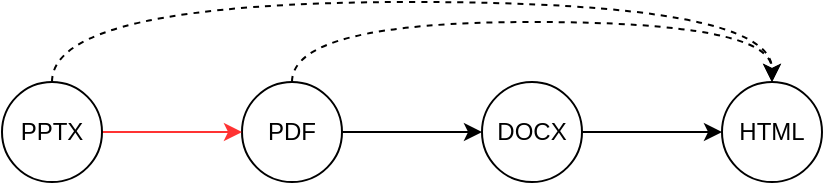 <mxfile version="24.5.3" type="device">
  <diagram name="Page-1" id="QqvW__qV0s_ZeggTukDy">
    <mxGraphModel dx="625" dy="364" grid="1" gridSize="10" guides="1" tooltips="1" connect="1" arrows="1" fold="1" page="1" pageScale="1" pageWidth="850" pageHeight="1100" math="0" shadow="0">
      <root>
        <mxCell id="0" />
        <mxCell id="9v4CRt2QclPeVUuelxVh-5" value="Main" parent="0" />
        <mxCell id="gi-Mt8ges2AlkVYHoamv-7" style="rounded=0;orthogonalLoop=1;jettySize=auto;html=1;" parent="9v4CRt2QclPeVUuelxVh-5" source="gi-Mt8ges2AlkVYHoamv-2" target="gi-Mt8ges2AlkVYHoamv-4" edge="1">
          <mxGeometry relative="1" as="geometry" />
        </mxCell>
        <mxCell id="hD5wZgxYILh6kKBeQBLH-1" style="edgeStyle=orthogonalEdgeStyle;rounded=0;orthogonalLoop=1;jettySize=auto;html=1;elbow=vertical;curved=1;dashed=1;" edge="1" parent="9v4CRt2QclPeVUuelxVh-5" source="gi-Mt8ges2AlkVYHoamv-2" target="gi-Mt8ges2AlkVYHoamv-3">
          <mxGeometry relative="1" as="geometry">
            <Array as="points">
              <mxPoint x="295" y="500" />
              <mxPoint x="535" y="500" />
            </Array>
          </mxGeometry>
        </mxCell>
        <mxCell id="gi-Mt8ges2AlkVYHoamv-2" value="PDF" style="ellipse;whiteSpace=wrap;html=1;aspect=fixed;" parent="9v4CRt2QclPeVUuelxVh-5" vertex="1">
          <mxGeometry x="270" y="530" width="50" height="50" as="geometry" />
        </mxCell>
        <mxCell id="gi-Mt8ges2AlkVYHoamv-3" value="HTML" style="ellipse;whiteSpace=wrap;html=1;aspect=fixed;" parent="9v4CRt2QclPeVUuelxVh-5" vertex="1">
          <mxGeometry x="510" y="530" width="50" height="50" as="geometry" />
        </mxCell>
        <mxCell id="gi-Mt8ges2AlkVYHoamv-9" style="rounded=0;orthogonalLoop=1;jettySize=auto;html=1;" parent="9v4CRt2QclPeVUuelxVh-5" source="gi-Mt8ges2AlkVYHoamv-4" target="gi-Mt8ges2AlkVYHoamv-3" edge="1">
          <mxGeometry relative="1" as="geometry" />
        </mxCell>
        <mxCell id="gi-Mt8ges2AlkVYHoamv-4" value="DOCX" style="ellipse;whiteSpace=wrap;html=1;aspect=fixed;" parent="9v4CRt2QclPeVUuelxVh-5" vertex="1">
          <mxGeometry x="390" y="530" width="50" height="50" as="geometry" />
        </mxCell>
        <mxCell id="gi-Mt8ges2AlkVYHoamv-8" style="rounded=0;orthogonalLoop=1;jettySize=auto;html=1;strokeColor=#FF3333;" parent="9v4CRt2QclPeVUuelxVh-5" source="gi-Mt8ges2AlkVYHoamv-5" target="gi-Mt8ges2AlkVYHoamv-2" edge="1">
          <mxGeometry relative="1" as="geometry" />
        </mxCell>
        <mxCell id="hD5wZgxYILh6kKBeQBLH-2" style="edgeStyle=orthogonalEdgeStyle;curved=1;rounded=0;orthogonalLoop=1;jettySize=auto;html=1;dashed=1;" edge="1" parent="9v4CRt2QclPeVUuelxVh-5" source="gi-Mt8ges2AlkVYHoamv-5" target="gi-Mt8ges2AlkVYHoamv-3">
          <mxGeometry relative="1" as="geometry">
            <Array as="points">
              <mxPoint x="175" y="490" />
              <mxPoint x="535" y="490" />
            </Array>
          </mxGeometry>
        </mxCell>
        <mxCell id="gi-Mt8ges2AlkVYHoamv-5" value="PPTX" style="ellipse;whiteSpace=wrap;html=1;aspect=fixed;" parent="9v4CRt2QclPeVUuelxVh-5" vertex="1">
          <mxGeometry x="150" y="530" width="50" height="50" as="geometry" />
        </mxCell>
      </root>
    </mxGraphModel>
  </diagram>
</mxfile>
